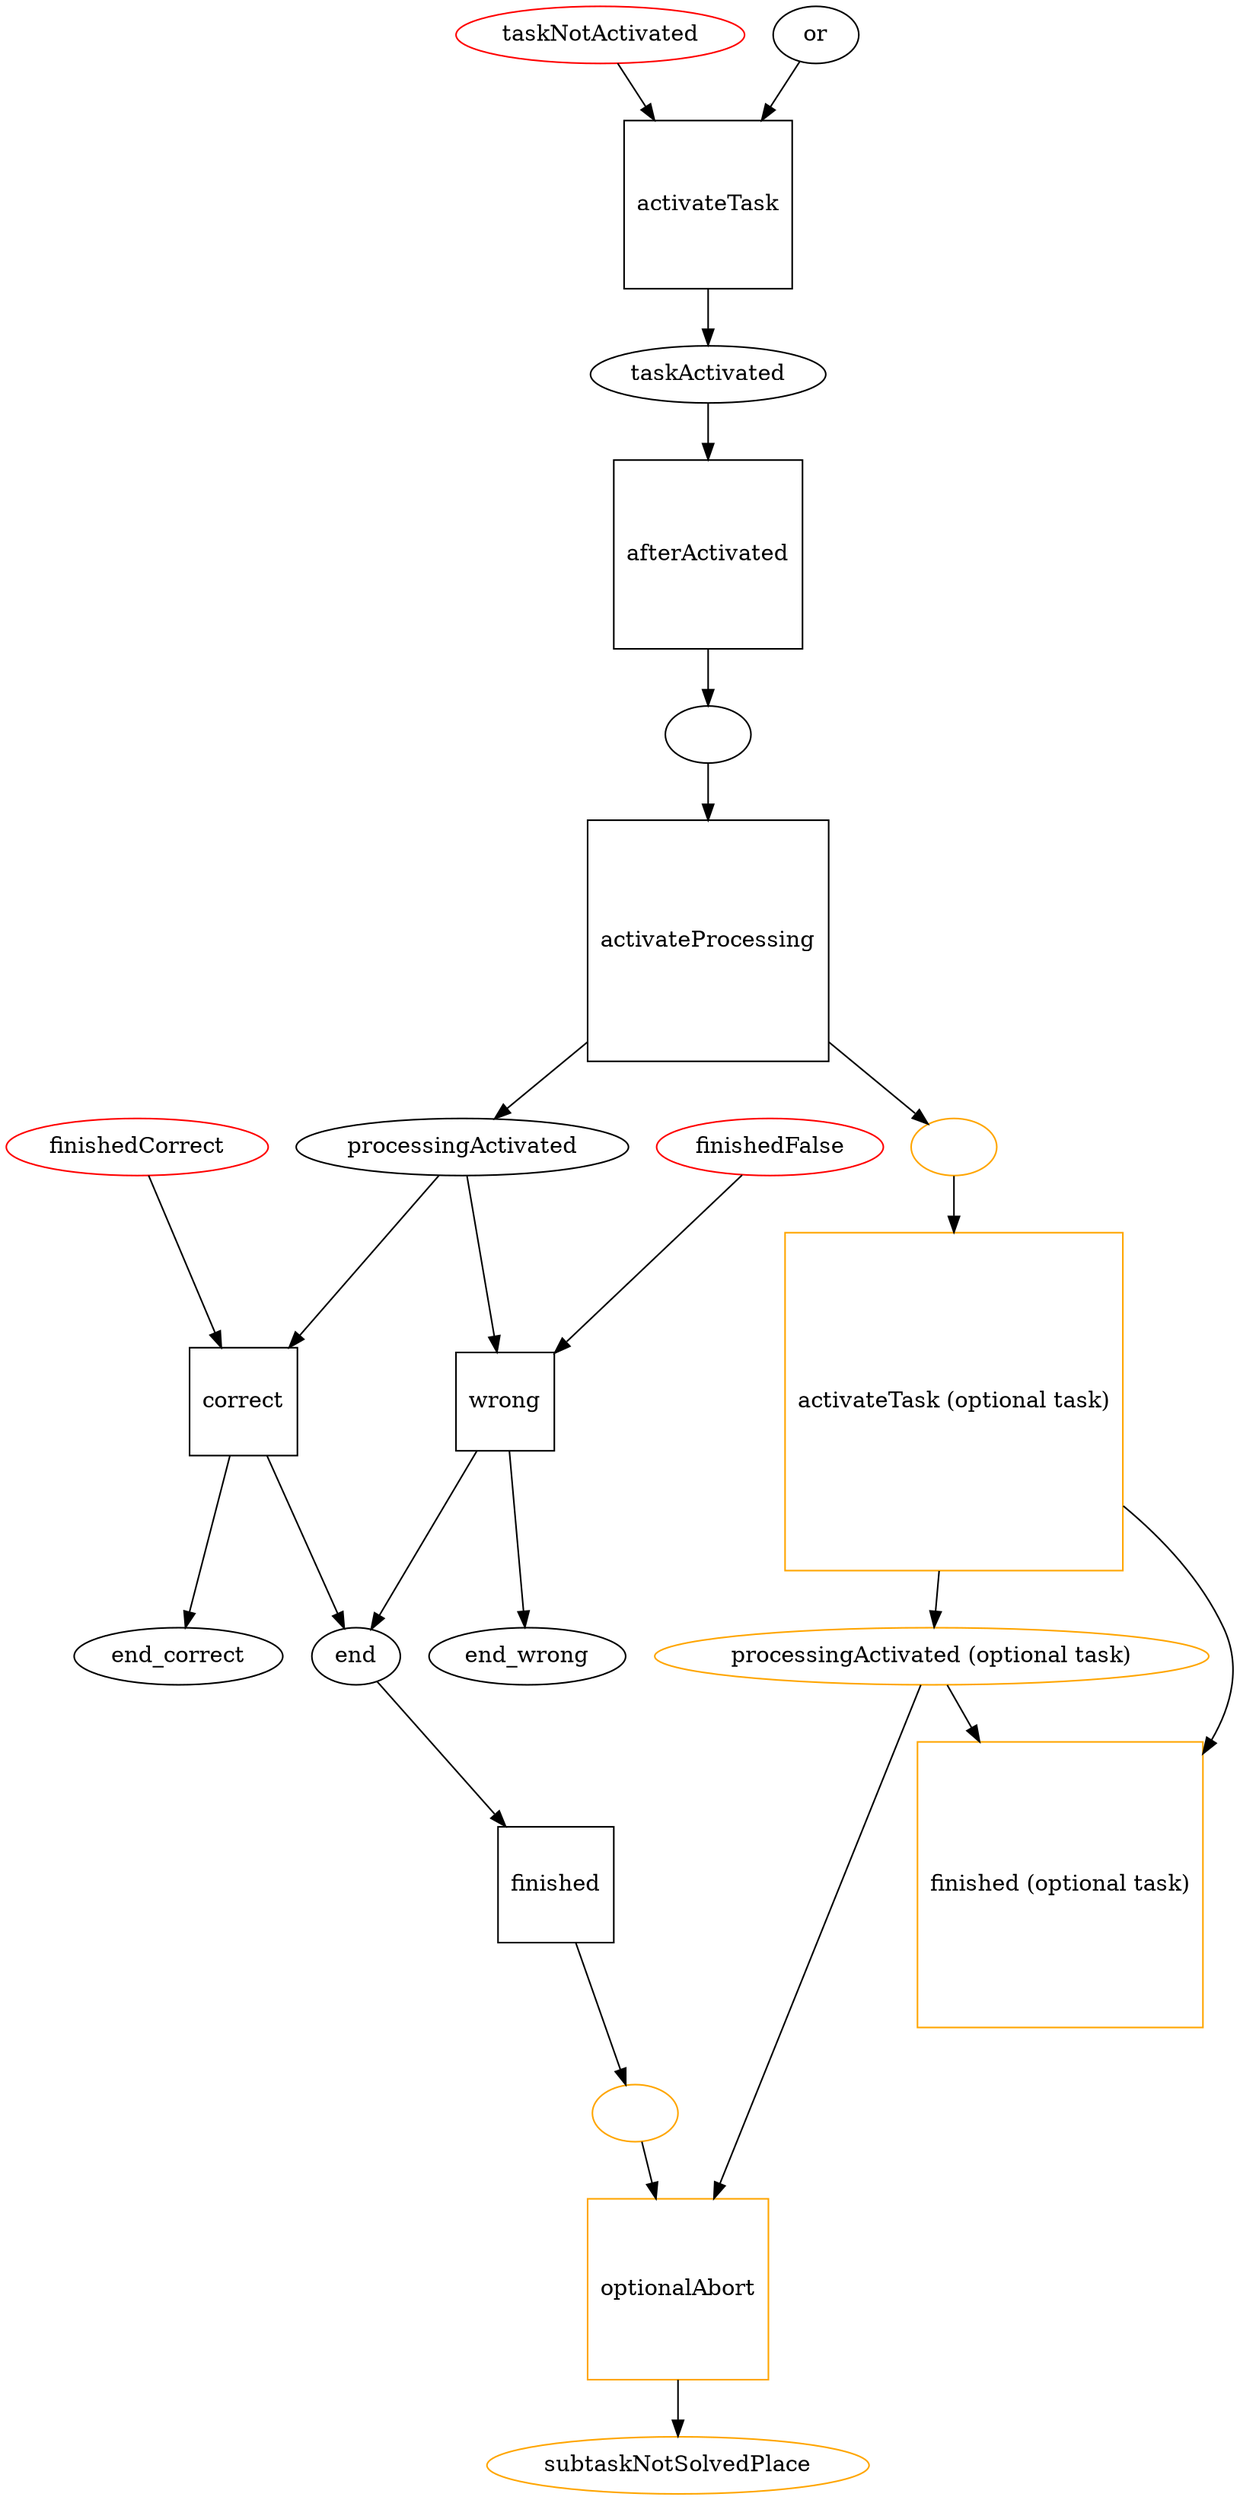 digraph optional {

t_activate_task [shape=square, label="activateTask"]

t_after_active[shape=square, label="afterActivated"]
t_activate_bearbeitung [shape=square, label="activateProcessing"]
t_beendet_f [shape=square, label="wrong"]
t_beendet_c [shape=square, label="correct"]
t_beendet [shape=square, label="finished"]
p_task_not_active [label="taskNotActivated", color=red]
p_task_active [label="taskActivated"]
p_task_bactive [label="processingActivated"]
p_task_end [label="end"]
p_task_endc [label="end_correct"]
p_task_endf [label="end_wrong"]

p_task_endc_input [label="finishedCorrect", color=red]
p_task_endf_input [label="finishedFalse", color=red]
p_or[label="or"]
p_filler[label=""]

p_or->t_activate_task
p_task_not_active->t_activate_task
t_activate_task->p_task_active
p_task_active->t_after_active
t_after_active->p_filler
p_filler->t_activate_bearbeitung
t_activate_bearbeitung->p_task_bactive
p_task_bactive->t_beendet_c
p_task_bactive->t_beendet_f
t_beendet_c->p_task_endc
t_beendet_f->p_task_endf
p_task_endc_input->t_beendet_c
p_task_endf_input->t_beendet_f
t_beendet_c->p_task_end
t_beendet_f->p_task_end
p_task_end->t_beendet


p_tb0[label="",color="orange"]
p_tb[label="",color="orange"]
p_tb1[label="processingActivated (optional task)",color="orange"]
t_fail [shape=square, label="optionalAbort",color="orange"]
p_fail[label="subtaskNotSolvedPlace",color="orange"]
t_oa [shape=square, label="activateTask (optional task)",color="orange"]
t_ob [shape=square, label="finished (optional task)",color="orange"]


p_tb1->t_ob
t_activate_bearbeitung->p_tb0
p_tb0->t_oa
t_oa->p_tb1
t_oa->t_ob
p_tb1->t_fail
t_beendet->p_tb
p_tb->t_fail
t_fail->p_fail


}